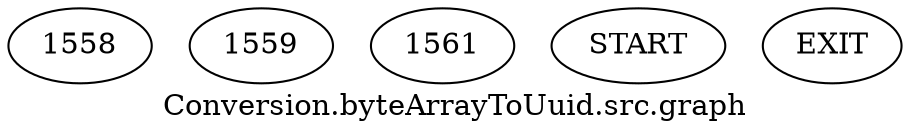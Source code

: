/* --------------------------------------------------- */
/* Generated by Dr. Garbage Control Flow Graph Factory */
/* http://www.drgarbage.com                            */
/* Version: 4.5.0.201508311741                         */
/* Retrieved on: 2020-01-06 14:35:04.204               */
/* --------------------------------------------------- */
digraph "Conversion.byteArrayToUuid.src.graph" {
 graph [label="Conversion.byteArrayToUuid.src.graph"];
 2 [label="1558" ]
 3 [label="1559" ]
 4 [label="1561" ]
 5 [label="START" ]
 6 [label="EXIT" ]
 5  2
 2  3
 2  4
 3  6
 4  6
}

